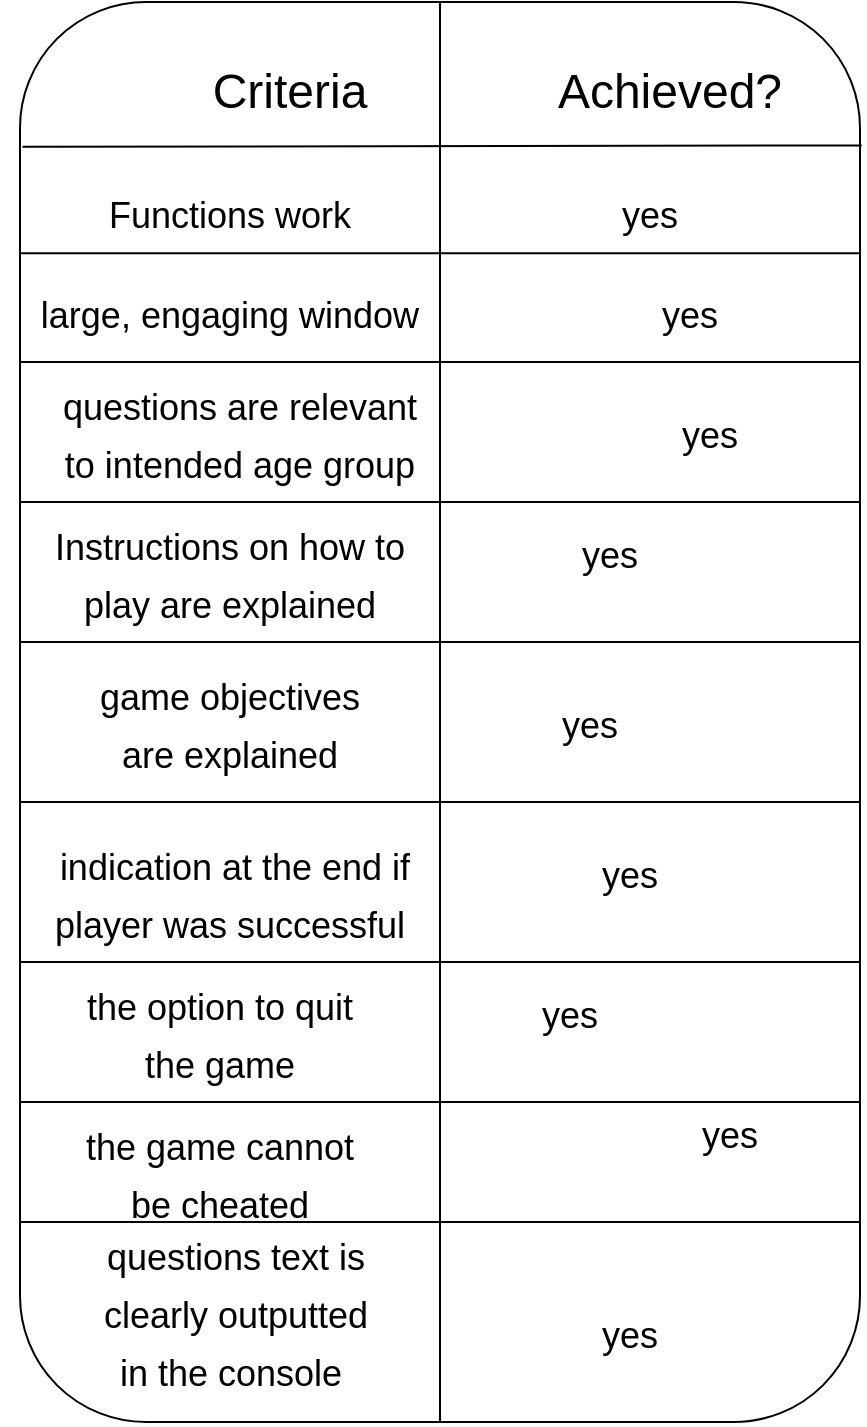 <mxfile version="15.8.6" type="device"><diagram id="9BaQT33ealvoecnN7ibv" name="Page-1"><mxGraphModel dx="1117" dy="629" grid="1" gridSize="10" guides="1" tooltips="1" connect="1" arrows="1" fold="1" page="1" pageScale="1" pageWidth="850" pageHeight="1100" math="0" shadow="0"><root><mxCell id="0"/><mxCell id="1" parent="0"/><mxCell id="c-EpmNyUc70JJjfTu6t4-2" value="" style="rounded=1;whiteSpace=wrap;html=1;" vertex="1" parent="1"><mxGeometry x="130" y="190" width="420" height="710" as="geometry"/></mxCell><mxCell id="c-EpmNyUc70JJjfTu6t4-3" value="" style="endArrow=none;html=1;rounded=0;entryX=0.5;entryY=0;entryDx=0;entryDy=0;exitX=0.5;exitY=1;exitDx=0;exitDy=0;" edge="1" parent="1" source="c-EpmNyUc70JJjfTu6t4-2" target="c-EpmNyUc70JJjfTu6t4-2"><mxGeometry width="50" height="50" relative="1" as="geometry"><mxPoint x="370" y="420" as="sourcePoint"/><mxPoint x="420" y="370" as="targetPoint"/></mxGeometry></mxCell><mxCell id="c-EpmNyUc70JJjfTu6t4-5" value="&lt;font style=&quot;font-size: 24px&quot;&gt;Criteria&lt;/font&gt;" style="text;html=1;strokeColor=none;fillColor=none;align=center;verticalAlign=middle;whiteSpace=wrap;rounded=0;" vertex="1" parent="1"><mxGeometry x="200" y="220" width="130" height="30" as="geometry"/></mxCell><mxCell id="c-EpmNyUc70JJjfTu6t4-6" value="&lt;font style=&quot;font-size: 24px&quot;&gt;Achieved?&lt;/font&gt;" style="text;html=1;strokeColor=none;fillColor=none;align=center;verticalAlign=middle;whiteSpace=wrap;rounded=0;" vertex="1" parent="1"><mxGeometry x="390" y="220" width="130" height="30" as="geometry"/></mxCell><mxCell id="c-EpmNyUc70JJjfTu6t4-7" value="" style="endArrow=none;html=1;rounded=0;fontSize=24;exitX=0.003;exitY=0.102;exitDx=0;exitDy=0;exitPerimeter=0;entryX=1.002;entryY=0.101;entryDx=0;entryDy=0;entryPerimeter=0;" edge="1" parent="1" source="c-EpmNyUc70JJjfTu6t4-2" target="c-EpmNyUc70JJjfTu6t4-2"><mxGeometry width="50" height="50" relative="1" as="geometry"><mxPoint x="370" y="310" as="sourcePoint"/><mxPoint x="420" y="260" as="targetPoint"/></mxGeometry></mxCell><mxCell id="c-EpmNyUc70JJjfTu6t4-8" value="&lt;font style=&quot;font-size: 18px&quot;&gt;Functions work&lt;/font&gt;" style="text;html=1;strokeColor=none;fillColor=none;align=center;verticalAlign=middle;whiteSpace=wrap;rounded=0;fontSize=24;" vertex="1" parent="1"><mxGeometry x="170" y="280" width="130" height="30" as="geometry"/></mxCell><mxCell id="c-EpmNyUc70JJjfTu6t4-9" value="&lt;font style=&quot;font-size: 18px&quot;&gt;large, engaging window&lt;/font&gt;" style="text;html=1;strokeColor=none;fillColor=none;align=center;verticalAlign=middle;whiteSpace=wrap;rounded=0;fontSize=24;" vertex="1" parent="1"><mxGeometry x="120" y="330" width="230" height="30" as="geometry"/></mxCell><mxCell id="c-EpmNyUc70JJjfTu6t4-11" value="&lt;font style=&quot;font-size: 18px&quot;&gt;questions are relevant to intended age group&lt;/font&gt;" style="text;html=1;strokeColor=none;fillColor=none;align=center;verticalAlign=middle;whiteSpace=wrap;rounded=0;fontSize=24;" vertex="1" parent="1"><mxGeometry x="150" y="390" width="180" height="30" as="geometry"/></mxCell><mxCell id="c-EpmNyUc70JJjfTu6t4-13" value="&lt;font style=&quot;font-size: 18px&quot;&gt;Instructions on how to play are explained&lt;/font&gt;" style="text;html=1;strokeColor=none;fillColor=none;align=center;verticalAlign=middle;whiteSpace=wrap;rounded=0;fontSize=24;" vertex="1" parent="1"><mxGeometry x="145" y="460" width="180" height="30" as="geometry"/></mxCell><mxCell id="c-EpmNyUc70JJjfTu6t4-14" value="&lt;font style=&quot;font-size: 18px&quot;&gt;game objectives are explained&lt;/font&gt;" style="text;html=1;strokeColor=none;fillColor=none;align=center;verticalAlign=middle;whiteSpace=wrap;rounded=0;fontSize=24;" vertex="1" parent="1"><mxGeometry x="160" y="535" width="150" height="30" as="geometry"/></mxCell><mxCell id="c-EpmNyUc70JJjfTu6t4-15" value="&lt;font style=&quot;font-size: 18px&quot;&gt;indication at the end if player was successful&amp;nbsp;&lt;/font&gt;" style="text;html=1;strokeColor=none;fillColor=none;align=center;verticalAlign=middle;whiteSpace=wrap;rounded=0;fontSize=24;" vertex="1" parent="1"><mxGeometry x="145" y="620" width="185" height="30" as="geometry"/></mxCell><mxCell id="c-EpmNyUc70JJjfTu6t4-16" value="&lt;font style=&quot;font-size: 18px&quot;&gt;the option to quit the game&lt;/font&gt;" style="text;html=1;strokeColor=none;fillColor=none;align=center;verticalAlign=middle;whiteSpace=wrap;rounded=0;fontSize=24;" vertex="1" parent="1"><mxGeometry x="160" y="690" width="140" height="30" as="geometry"/></mxCell><mxCell id="c-EpmNyUc70JJjfTu6t4-17" value="" style="endArrow=none;html=1;rounded=0;fontSize=18;exitX=-0.001;exitY=0.177;exitDx=0;exitDy=0;exitPerimeter=0;entryX=0.999;entryY=0.177;entryDx=0;entryDy=0;entryPerimeter=0;" edge="1" parent="1" source="c-EpmNyUc70JJjfTu6t4-2" target="c-EpmNyUc70JJjfTu6t4-2"><mxGeometry width="50" height="50" relative="1" as="geometry"><mxPoint x="370" y="510" as="sourcePoint"/><mxPoint x="420" y="460" as="targetPoint"/></mxGeometry></mxCell><mxCell id="c-EpmNyUc70JJjfTu6t4-18" value="" style="endArrow=none;html=1;rounded=0;fontSize=18;exitX=-0.001;exitY=0.177;exitDx=0;exitDy=0;exitPerimeter=0;entryX=0.999;entryY=0.177;entryDx=0;entryDy=0;entryPerimeter=0;" edge="1" parent="1"><mxGeometry width="50" height="50" relative="1" as="geometry"><mxPoint x="130.0" y="370" as="sourcePoint"/><mxPoint x="550.0" y="370" as="targetPoint"/></mxGeometry></mxCell><mxCell id="c-EpmNyUc70JJjfTu6t4-19" value="" style="endArrow=none;html=1;rounded=0;fontSize=18;exitX=-0.001;exitY=0.177;exitDx=0;exitDy=0;exitPerimeter=0;entryX=0.999;entryY=0.177;entryDx=0;entryDy=0;entryPerimeter=0;" edge="1" parent="1"><mxGeometry width="50" height="50" relative="1" as="geometry"><mxPoint x="130.0" y="440" as="sourcePoint"/><mxPoint x="550.0" y="440" as="targetPoint"/></mxGeometry></mxCell><mxCell id="c-EpmNyUc70JJjfTu6t4-20" value="" style="endArrow=none;html=1;rounded=0;fontSize=18;exitX=-0.001;exitY=0.177;exitDx=0;exitDy=0;exitPerimeter=0;entryX=0.999;entryY=0.177;entryDx=0;entryDy=0;entryPerimeter=0;" edge="1" parent="1"><mxGeometry width="50" height="50" relative="1" as="geometry"><mxPoint x="130.0" y="510" as="sourcePoint"/><mxPoint x="550.0" y="510" as="targetPoint"/></mxGeometry></mxCell><mxCell id="c-EpmNyUc70JJjfTu6t4-21" value="" style="endArrow=none;html=1;rounded=0;fontSize=18;exitX=-0.001;exitY=0.177;exitDx=0;exitDy=0;exitPerimeter=0;entryX=0.999;entryY=0.177;entryDx=0;entryDy=0;entryPerimeter=0;" edge="1" parent="1"><mxGeometry width="50" height="50" relative="1" as="geometry"><mxPoint x="130.0" y="590" as="sourcePoint"/><mxPoint x="550.0" y="590" as="targetPoint"/></mxGeometry></mxCell><mxCell id="c-EpmNyUc70JJjfTu6t4-22" value="" style="endArrow=none;html=1;rounded=0;fontSize=18;exitX=-0.001;exitY=0.177;exitDx=0;exitDy=0;exitPerimeter=0;entryX=0.999;entryY=0.177;entryDx=0;entryDy=0;entryPerimeter=0;" edge="1" parent="1"><mxGeometry width="50" height="50" relative="1" as="geometry"><mxPoint x="130.0" y="670" as="sourcePoint"/><mxPoint x="550.0" y="670" as="targetPoint"/></mxGeometry></mxCell><mxCell id="c-EpmNyUc70JJjfTu6t4-23" value="" style="endArrow=none;html=1;rounded=0;fontSize=18;exitX=-0.001;exitY=0.177;exitDx=0;exitDy=0;exitPerimeter=0;entryX=0.999;entryY=0.177;entryDx=0;entryDy=0;entryPerimeter=0;" edge="1" parent="1"><mxGeometry width="50" height="50" relative="1" as="geometry"><mxPoint x="130.0" y="740" as="sourcePoint"/><mxPoint x="550.0" y="740" as="targetPoint"/></mxGeometry></mxCell><mxCell id="c-EpmNyUc70JJjfTu6t4-26" value="&lt;font style=&quot;font-size: 18px&quot;&gt;the game cannot be cheated&lt;/font&gt;" style="text;html=1;strokeColor=none;fillColor=none;align=center;verticalAlign=middle;whiteSpace=wrap;rounded=0;fontSize=24;" vertex="1" parent="1"><mxGeometry x="160" y="760" width="140" height="30" as="geometry"/></mxCell><mxCell id="c-EpmNyUc70JJjfTu6t4-27" value="&lt;span style=&quot;font-size: 18px&quot;&gt;questions text is clearly outputted in the console&amp;nbsp;&lt;/span&gt;" style="text;html=1;strokeColor=none;fillColor=none;align=center;verticalAlign=middle;whiteSpace=wrap;rounded=0;fontSize=24;" vertex="1" parent="1"><mxGeometry x="167.5" y="830" width="140" height="30" as="geometry"/></mxCell><mxCell id="c-EpmNyUc70JJjfTu6t4-28" value="" style="endArrow=none;html=1;rounded=0;fontSize=18;exitX=-0.001;exitY=0.177;exitDx=0;exitDy=0;exitPerimeter=0;entryX=0.999;entryY=0.177;entryDx=0;entryDy=0;entryPerimeter=0;" edge="1" parent="1"><mxGeometry width="50" height="50" relative="1" as="geometry"><mxPoint x="130.0" y="800" as="sourcePoint"/><mxPoint x="550" y="800" as="targetPoint"/></mxGeometry></mxCell><mxCell id="c-EpmNyUc70JJjfTu6t4-29" value="&lt;font style=&quot;font-size: 18px&quot;&gt;yes&lt;/font&gt;" style="text;html=1;strokeColor=none;fillColor=none;align=center;verticalAlign=middle;whiteSpace=wrap;rounded=0;fontSize=24;" vertex="1" parent="1"><mxGeometry x="380" y="280" width="130" height="30" as="geometry"/></mxCell><mxCell id="c-EpmNyUc70JJjfTu6t4-32" value="&lt;font style=&quot;font-size: 18px&quot;&gt;yes&lt;/font&gt;" style="text;html=1;strokeColor=none;fillColor=none;align=center;verticalAlign=middle;whiteSpace=wrap;rounded=0;fontSize=24;" vertex="1" parent="1"><mxGeometry x="400" y="330" width="130" height="30" as="geometry"/></mxCell><mxCell id="c-EpmNyUc70JJjfTu6t4-36" value="&lt;font style=&quot;font-size: 18px&quot;&gt;yes&lt;/font&gt;" style="text;html=1;strokeColor=none;fillColor=none;align=center;verticalAlign=middle;whiteSpace=wrap;rounded=0;fontSize=24;" vertex="1" parent="1"><mxGeometry x="410" y="390" width="130" height="30" as="geometry"/></mxCell><mxCell id="c-EpmNyUc70JJjfTu6t4-38" value="&lt;font style=&quot;font-size: 18px&quot;&gt;yes&lt;/font&gt;" style="text;html=1;strokeColor=none;fillColor=none;align=center;verticalAlign=middle;whiteSpace=wrap;rounded=0;fontSize=24;" vertex="1" parent="1"><mxGeometry x="360" y="450" width="130" height="30" as="geometry"/></mxCell><mxCell id="c-EpmNyUc70JJjfTu6t4-39" value="&lt;font style=&quot;font-size: 18px&quot;&gt;yes&lt;/font&gt;" style="text;html=1;strokeColor=none;fillColor=none;align=center;verticalAlign=middle;whiteSpace=wrap;rounded=0;fontSize=24;" vertex="1" parent="1"><mxGeometry x="350" y="535" width="130" height="30" as="geometry"/></mxCell><mxCell id="c-EpmNyUc70JJjfTu6t4-40" value="&lt;font style=&quot;font-size: 18px&quot;&gt;yes&lt;/font&gt;" style="text;html=1;strokeColor=none;fillColor=none;align=center;verticalAlign=middle;whiteSpace=wrap;rounded=0;fontSize=24;" vertex="1" parent="1"><mxGeometry x="370" y="610" width="130" height="30" as="geometry"/></mxCell><mxCell id="c-EpmNyUc70JJjfTu6t4-41" value="&lt;font style=&quot;font-size: 18px&quot;&gt;yes&lt;/font&gt;" style="text;html=1;strokeColor=none;fillColor=none;align=center;verticalAlign=middle;whiteSpace=wrap;rounded=0;fontSize=24;" vertex="1" parent="1"><mxGeometry x="340" y="680" width="130" height="30" as="geometry"/></mxCell><mxCell id="c-EpmNyUc70JJjfTu6t4-42" value="&lt;font style=&quot;font-size: 18px&quot;&gt;yes&lt;/font&gt;" style="text;html=1;strokeColor=none;fillColor=none;align=center;verticalAlign=middle;whiteSpace=wrap;rounded=0;fontSize=24;" vertex="1" parent="1"><mxGeometry x="420" y="740" width="130" height="30" as="geometry"/></mxCell><mxCell id="c-EpmNyUc70JJjfTu6t4-45" value="&lt;font style=&quot;font-size: 18px&quot;&gt;yes&lt;/font&gt;" style="text;html=1;strokeColor=none;fillColor=none;align=center;verticalAlign=middle;whiteSpace=wrap;rounded=0;fontSize=24;" vertex="1" parent="1"><mxGeometry x="370" y="840" width="130" height="30" as="geometry"/></mxCell></root></mxGraphModel></diagram></mxfile>